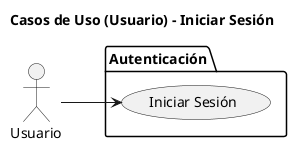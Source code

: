 @startuml
title Casos de Uso (Usuario) - Iniciar Sesión

skinparam {
    NoteBackgroundColor #whiteSmoke
    NoteBorderColor #green
    linetype polyline
}

left to right direction

actor Usuario

folder "Autenticación" as autenticacion {
    Usuario --> (Iniciar Sesión)
}

@enduml

